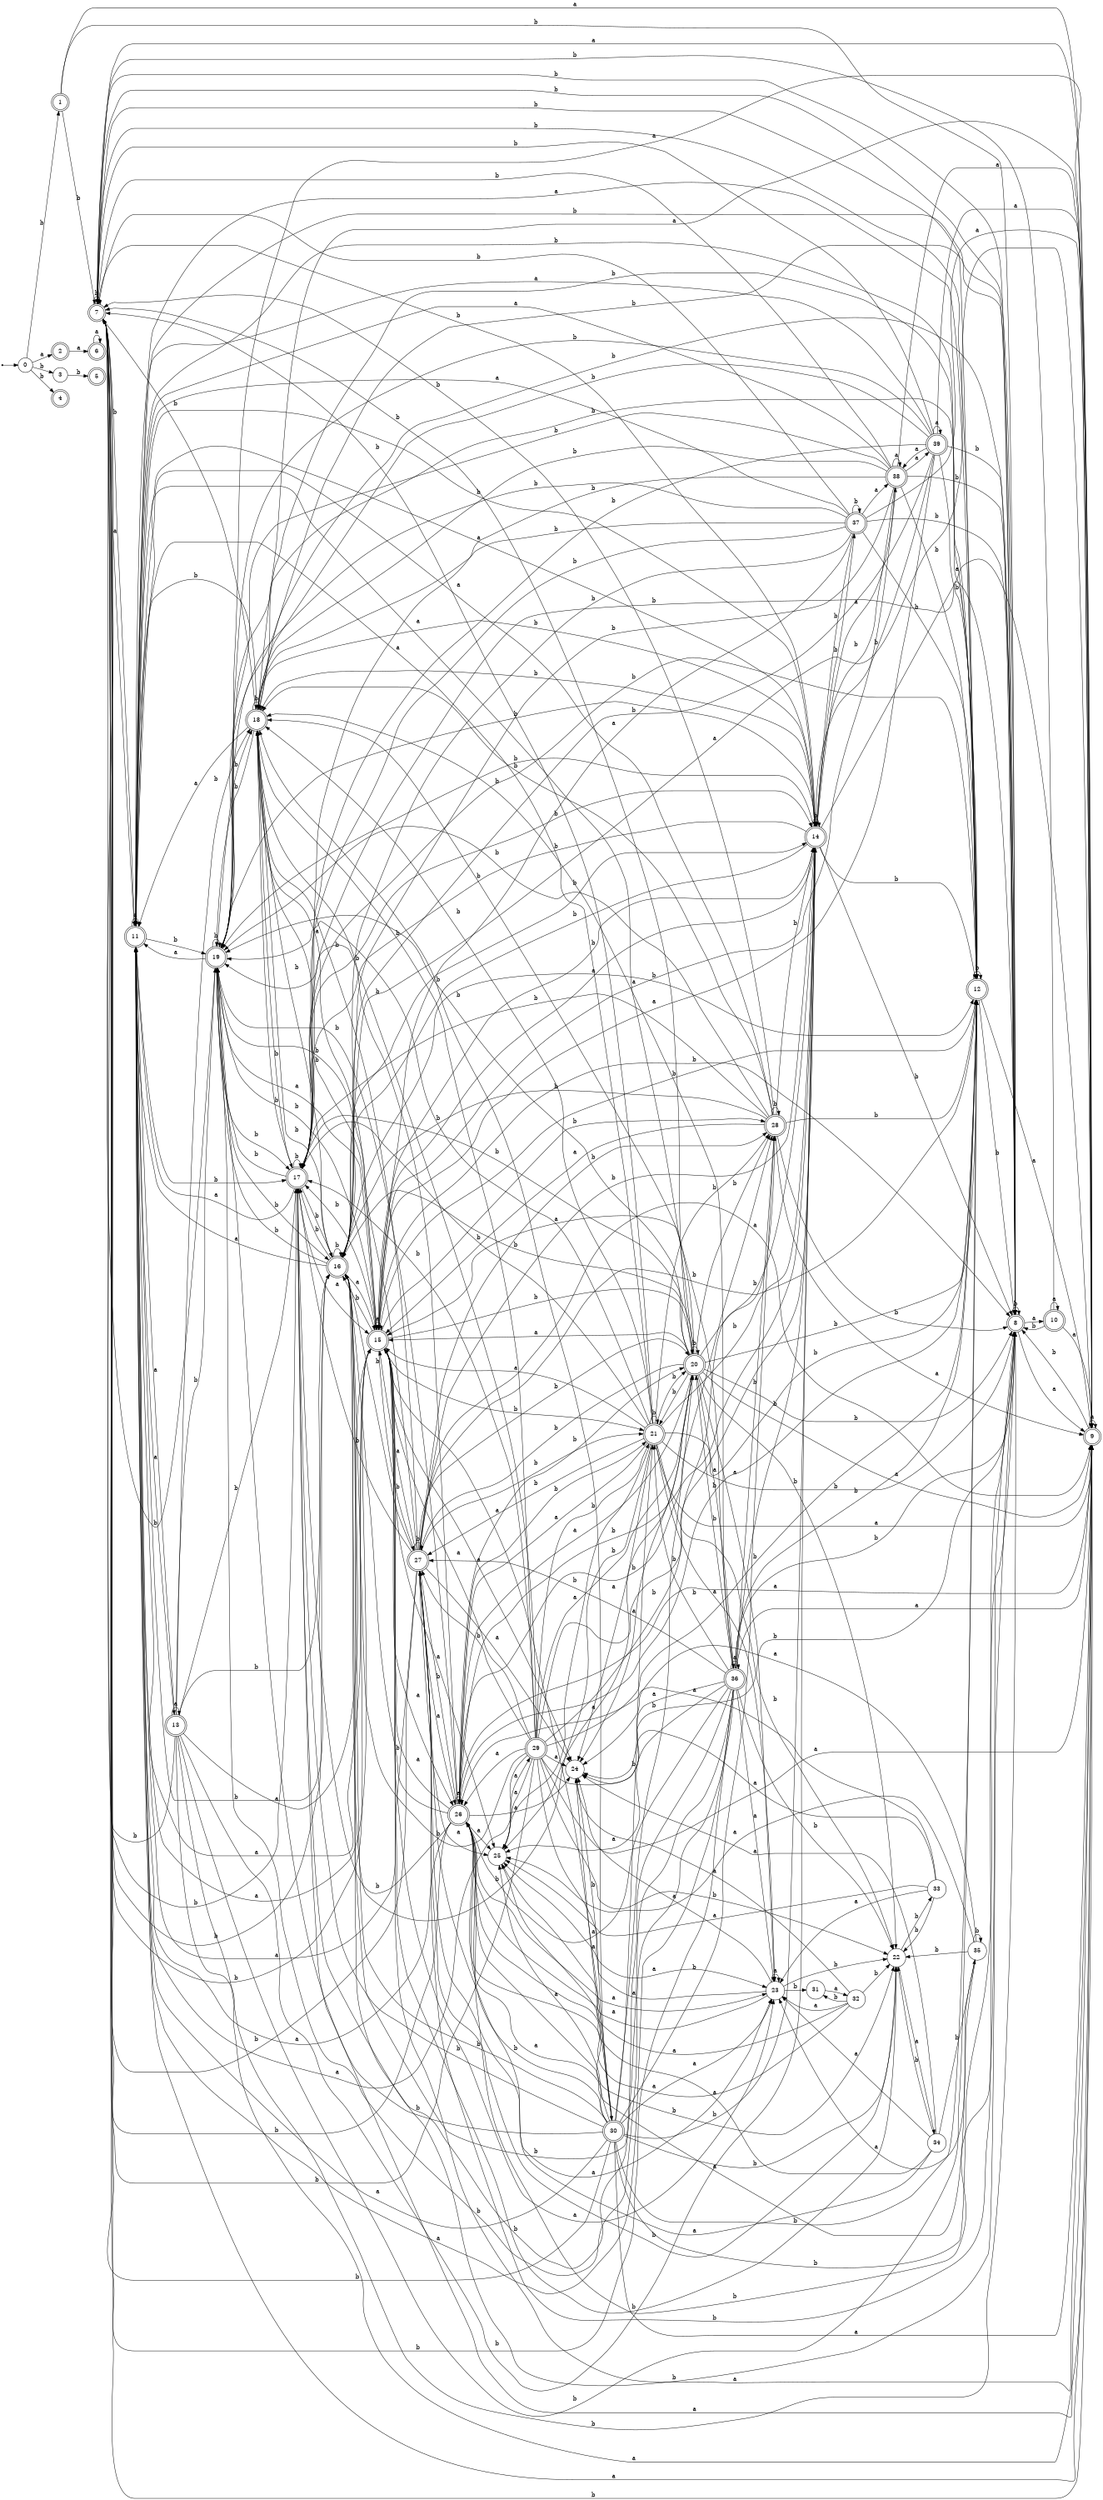 digraph finite_state_machine {
rankdir=LR;
size="20,20";
node [shape = point]; "dummy0"
node [shape = circle]; "0";
"dummy0" -> "0";
node [shape = doublecircle]; "1";node [shape = doublecircle]; "2";node [shape = circle]; "3";
node [shape = doublecircle]; "4";node [shape = doublecircle]; "5";node [shape = doublecircle]; "6";node [shape = doublecircle]; "7";node [shape = doublecircle]; "8";node [shape = doublecircle]; "9";node [shape = doublecircle]; "10";node [shape = doublecircle]; "11";node [shape = doublecircle]; "12";node [shape = doublecircle]; "13";node [shape = doublecircle]; "14";node [shape = doublecircle]; "15";node [shape = doublecircle]; "16";node [shape = doublecircle]; "17";node [shape = doublecircle]; "18";node [shape = doublecircle]; "19";node [shape = doublecircle]; "20";node [shape = doublecircle]; "21";node [shape = circle]; "22";
node [shape = circle]; "23";
node [shape = circle]; "24";
node [shape = circle]; "25";
node [shape = doublecircle]; "26";node [shape = doublecircle]; "27";node [shape = doublecircle]; "28";node [shape = doublecircle]; "29";node [shape = doublecircle]; "30";node [shape = circle]; "31";
node [shape = circle]; "32";
node [shape = circle]; "33";
node [shape = circle]; "34";
node [shape = circle]; "35";
node [shape = doublecircle]; "36";node [shape = doublecircle]; "37";node [shape = doublecircle]; "38";node [shape = doublecircle]; "39";"0" -> "1" [label = "b"];
 "0" -> "3" [label = "b"];
 "0" -> "4" [label = "b"];
 "0" -> "2" [label = "a"];
 "3" -> "5" [label = "b"];
 "2" -> "6" [label = "a"];
 "6" -> "6" [label = "a"];
 "1" -> "8" [label = "b"];
 "1" -> "7" [label = "b"];
 "1" -> "9" [label = "a"];
 "9" -> "9" [label = "a"];
 "9" -> "8" [label = "b"];
 "9" -> "7" [label = "b"];
 "8" -> "8" [label = "b"];
 "8" -> "7" [label = "b"];
 "8" -> "9" [label = "a"];
 "8" -> "10" [label = "a"];
 "10" -> "9" [label = "a"];
 "10" -> "10" [label = "a"];
 "10" -> "8" [label = "b"];
 "10" -> "7" [label = "b"];
 "7" -> "8" [label = "b"];
 "7" -> "12" [label = "b"];
 "7" -> "7" [label = "b"];
 "7" -> "9" [label = "a"];
 "7" -> "11" [label = "a"];
 "12" -> "8" [label = "b"];
 "12" -> "12" [label = "b"];
 "12" -> "7" [label = "b"];
 "12" -> "9" [label = "a"];
 "12" -> "11" [label = "a"];
 "11" -> "9" [label = "a"];
 "11" -> "11" [label = "a"];
 "11" -> "13" [label = "a"];
 "11" -> "15" [label = "a"];
 "11" -> "7" [label = "b"];
 "11" -> "8" [label = "b"];
 "11" -> "12" [label = "b"];
 "11" -> "14" [label = "b"];
 "11" -> "16" [label = "b"];
 "11" -> "17" [label = "b"];
 "11" -> "18" [label = "b"];
 "11" -> "19" [label = "b"];
 "19" -> "7" [label = "b"];
 "19" -> "8" [label = "b"];
 "19" -> "12" [label = "b"];
 "19" -> "14" [label = "b"];
 "19" -> "16" [label = "b"];
 "19" -> "17" [label = "b"];
 "19" -> "18" [label = "b"];
 "19" -> "19" [label = "b"];
 "19" -> "9" [label = "a"];
 "19" -> "11" [label = "a"];
 "19" -> "15" [label = "a"];
 "18" -> "7" [label = "b"];
 "18" -> "8" [label = "b"];
 "18" -> "12" [label = "b"];
 "18" -> "14" [label = "b"];
 "18" -> "16" [label = "b"];
 "18" -> "17" [label = "b"];
 "18" -> "18" [label = "b"];
 "18" -> "19" [label = "b"];
 "18" -> "9" [label = "a"];
 "18" -> "11" [label = "a"];
 "18" -> "15" [label = "a"];
 "17" -> "7" [label = "b"];
 "17" -> "8" [label = "b"];
 "17" -> "12" [label = "b"];
 "17" -> "14" [label = "b"];
 "17" -> "16" [label = "b"];
 "17" -> "17" [label = "b"];
 "17" -> "18" [label = "b"];
 "17" -> "19" [label = "b"];
 "17" -> "9" [label = "a"];
 "17" -> "11" [label = "a"];
 "17" -> "15" [label = "a"];
 "16" -> "7" [label = "b"];
 "16" -> "8" [label = "b"];
 "16" -> "12" [label = "b"];
 "16" -> "14" [label = "b"];
 "16" -> "16" [label = "b"];
 "16" -> "17" [label = "b"];
 "16" -> "18" [label = "b"];
 "16" -> "19" [label = "b"];
 "16" -> "9" [label = "a"];
 "16" -> "11" [label = "a"];
 "16" -> "15" [label = "a"];
 "15" -> "23" [label = "a"];
 "15" -> "24" [label = "a"];
 "15" -> "9" [label = "a"];
 "15" -> "26" [label = "a"];
 "15" -> "11" [label = "a"];
 "15" -> "25" [label = "a"];
 "15" -> "15" [label = "a"];
 "15" -> "7" [label = "b"];
 "15" -> "8" [label = "b"];
 "15" -> "12" [label = "b"];
 "15" -> "14" [label = "b"];
 "15" -> "16" [label = "b"];
 "15" -> "17" [label = "b"];
 "15" -> "18" [label = "b"];
 "15" -> "19" [label = "b"];
 "15" -> "20" [label = "b"];
 "15" -> "21" [label = "b"];
 "15" -> "22" [label = "b"];
 "15" -> "27" [label = "b"];
 "15" -> "28" [label = "b"];
 "28" -> "7" [label = "b"];
 "28" -> "8" [label = "b"];
 "28" -> "12" [label = "b"];
 "28" -> "14" [label = "b"];
 "28" -> "16" [label = "b"];
 "28" -> "17" [label = "b"];
 "28" -> "18" [label = "b"];
 "28" -> "19" [label = "b"];
 "28" -> "28" [label = "b"];
 "28" -> "9" [label = "a"];
 "28" -> "11" [label = "a"];
 "28" -> "15" [label = "a"];
 "27" -> "7" [label = "b"];
 "27" -> "8" [label = "b"];
 "27" -> "12" [label = "b"];
 "27" -> "14" [label = "b"];
 "27" -> "16" [label = "b"];
 "27" -> "17" [label = "b"];
 "27" -> "18" [label = "b"];
 "27" -> "19" [label = "b"];
 "27" -> "20" [label = "b"];
 "27" -> "21" [label = "b"];
 "27" -> "22" [label = "b"];
 "27" -> "27" [label = "b"];
 "27" -> "28" [label = "b"];
 "27" -> "23" [label = "a"];
 "27" -> "24" [label = "a"];
 "27" -> "9" [label = "a"];
 "27" -> "26" [label = "a"];
 "27" -> "11" [label = "a"];
 "27" -> "25" [label = "a"];
 "27" -> "15" [label = "a"];
 "26" -> "23" [label = "a"];
 "26" -> "24" [label = "a"];
 "26" -> "9" [label = "a"];
 "26" -> "26" [label = "a"];
 "26" -> "11" [label = "a"];
 "26" -> "25" [label = "a"];
 "26" -> "15" [label = "a"];
 "26" -> "7" [label = "b"];
 "26" -> "8" [label = "b"];
 "26" -> "12" [label = "b"];
 "26" -> "14" [label = "b"];
 "26" -> "16" [label = "b"];
 "26" -> "17" [label = "b"];
 "26" -> "18" [label = "b"];
 "26" -> "19" [label = "b"];
 "26" -> "20" [label = "b"];
 "26" -> "21" [label = "b"];
 "26" -> "22" [label = "b"];
 "26" -> "27" [label = "b"];
 "26" -> "28" [label = "b"];
 "25" -> "29" [label = "a"];
 "29" -> "23" [label = "a"];
 "29" -> "24" [label = "a"];
 "29" -> "9" [label = "a"];
 "29" -> "26" [label = "a"];
 "29" -> "11" [label = "a"];
 "29" -> "25" [label = "a"];
 "29" -> "15" [label = "a"];
 "29" -> "7" [label = "b"];
 "29" -> "8" [label = "b"];
 "29" -> "12" [label = "b"];
 "29" -> "14" [label = "b"];
 "29" -> "16" [label = "b"];
 "29" -> "17" [label = "b"];
 "29" -> "18" [label = "b"];
 "29" -> "19" [label = "b"];
 "29" -> "20" [label = "b"];
 "29" -> "21" [label = "b"];
 "29" -> "22" [label = "b"];
 "29" -> "27" [label = "b"];
 "29" -> "28" [label = "b"];
 "24" -> "30" [label = "b"];
 "30" -> "23" [label = "a"];
 "30" -> "24" [label = "a"];
 "30" -> "9" [label = "a"];
 "30" -> "26" [label = "a"];
 "30" -> "11" [label = "a"];
 "30" -> "25" [label = "a"];
 "30" -> "15" [label = "a"];
 "30" -> "7" [label = "b"];
 "30" -> "8" [label = "b"];
 "30" -> "12" [label = "b"];
 "30" -> "14" [label = "b"];
 "30" -> "16" [label = "b"];
 "30" -> "17" [label = "b"];
 "30" -> "18" [label = "b"];
 "30" -> "19" [label = "b"];
 "30" -> "20" [label = "b"];
 "30" -> "21" [label = "b"];
 "30" -> "22" [label = "b"];
 "30" -> "27" [label = "b"];
 "30" -> "28" [label = "b"];
 "23" -> "24" [label = "a"];
 "23" -> "25" [label = "a"];
 "23" -> "26" [label = "a"];
 "23" -> "23" [label = "a"];
 "23" -> "22" [label = "b"];
 "23" -> "31" [label = "b"];
 "31" -> "32" [label = "a"];
 "32" -> "22" [label = "b"];
 "32" -> "31" [label = "b"];
 "32" -> "24" [label = "a"];
 "32" -> "25" [label = "a"];
 "32" -> "26" [label = "a"];
 "32" -> "23" [label = "a"];
 "22" -> "33" [label = "b"];
 "22" -> "34" [label = "a"];
 "34" -> "35" [label = "b"];
 "34" -> "22" [label = "b"];
 "34" -> "24" [label = "a"];
 "34" -> "25" [label = "a"];
 "34" -> "26" [label = "a"];
 "34" -> "23" [label = "a"];
 "35" -> "35" [label = "b"];
 "35" -> "22" [label = "b"];
 "35" -> "24" [label = "a"];
 "35" -> "25" [label = "a"];
 "35" -> "26" [label = "a"];
 "35" -> "23" [label = "a"];
 "33" -> "22" [label = "b"];
 "33" -> "24" [label = "a"];
 "33" -> "25" [label = "a"];
 "33" -> "26" [label = "a"];
 "33" -> "23" [label = "a"];
 "21" -> "7" [label = "b"];
 "21" -> "8" [label = "b"];
 "21" -> "12" [label = "b"];
 "21" -> "14" [label = "b"];
 "21" -> "16" [label = "b"];
 "21" -> "17" [label = "b"];
 "21" -> "18" [label = "b"];
 "21" -> "19" [label = "b"];
 "21" -> "20" [label = "b"];
 "21" -> "21" [label = "b"];
 "21" -> "22" [label = "b"];
 "21" -> "27" [label = "b"];
 "21" -> "28" [label = "b"];
 "21" -> "23" [label = "a"];
 "21" -> "24" [label = "a"];
 "21" -> "9" [label = "a"];
 "21" -> "26" [label = "a"];
 "21" -> "11" [label = "a"];
 "21" -> "25" [label = "a"];
 "21" -> "15" [label = "a"];
 "20" -> "7" [label = "b"];
 "20" -> "8" [label = "b"];
 "20" -> "12" [label = "b"];
 "20" -> "14" [label = "b"];
 "20" -> "16" [label = "b"];
 "20" -> "17" [label = "b"];
 "20" -> "18" [label = "b"];
 "20" -> "19" [label = "b"];
 "20" -> "20" [label = "b"];
 "20" -> "21" [label = "b"];
 "20" -> "22" [label = "b"];
 "20" -> "27" [label = "b"];
 "20" -> "28" [label = "b"];
 "20" -> "36" [label = "a"];
 "20" -> "9" [label = "a"];
 "20" -> "11" [label = "a"];
 "20" -> "15" [label = "a"];
 "20" -> "23" [label = "a"];
 "20" -> "24" [label = "a"];
 "20" -> "25" [label = "a"];
 "20" -> "26" [label = "a"];
 "36" -> "36" [label = "a"];
 "36" -> "9" [label = "a"];
 "36" -> "11" [label = "a"];
 "36" -> "15" [label = "a"];
 "36" -> "23" [label = "a"];
 "36" -> "24" [label = "a"];
 "36" -> "25" [label = "a"];
 "36" -> "26" [label = "a"];
 "36" -> "7" [label = "b"];
 "36" -> "8" [label = "b"];
 "36" -> "12" [label = "b"];
 "36" -> "14" [label = "b"];
 "36" -> "16" [label = "b"];
 "36" -> "17" [label = "b"];
 "36" -> "18" [label = "b"];
 "36" -> "19" [label = "b"];
 "36" -> "20" [label = "b"];
 "36" -> "21" [label = "b"];
 "36" -> "22" [label = "b"];
 "36" -> "27" [label = "b"];
 "36" -> "28" [label = "b"];
 "14" -> "37" [label = "b"];
 "14" -> "7" [label = "b"];
 "14" -> "8" [label = "b"];
 "14" -> "12" [label = "b"];
 "14" -> "14" [label = "b"];
 "14" -> "16" [label = "b"];
 "14" -> "17" [label = "b"];
 "14" -> "18" [label = "b"];
 "14" -> "19" [label = "b"];
 "14" -> "9" [label = "a"];
 "14" -> "11" [label = "a"];
 "14" -> "38" [label = "a"];
 "14" -> "15" [label = "a"];
 "38" -> "38" [label = "a"];
 "38" -> "39" [label = "a"];
 "38" -> "9" [label = "a"];
 "38" -> "11" [label = "a"];
 "38" -> "15" [label = "a"];
 "38" -> "7" [label = "b"];
 "38" -> "8" [label = "b"];
 "38" -> "12" [label = "b"];
 "38" -> "14" [label = "b"];
 "38" -> "16" [label = "b"];
 "38" -> "17" [label = "b"];
 "38" -> "18" [label = "b"];
 "38" -> "19" [label = "b"];
 "39" -> "38" [label = "a"];
 "39" -> "39" [label = "a"];
 "39" -> "9" [label = "a"];
 "39" -> "11" [label = "a"];
 "39" -> "15" [label = "a"];
 "39" -> "7" [label = "b"];
 "39" -> "8" [label = "b"];
 "39" -> "12" [label = "b"];
 "39" -> "14" [label = "b"];
 "39" -> "16" [label = "b"];
 "39" -> "17" [label = "b"];
 "39" -> "18" [label = "b"];
 "39" -> "19" [label = "b"];
 "37" -> "37" [label = "b"];
 "37" -> "7" [label = "b"];
 "37" -> "8" [label = "b"];
 "37" -> "12" [label = "b"];
 "37" -> "14" [label = "b"];
 "37" -> "16" [label = "b"];
 "37" -> "17" [label = "b"];
 "37" -> "18" [label = "b"];
 "37" -> "19" [label = "b"];
 "37" -> "9" [label = "a"];
 "37" -> "11" [label = "a"];
 "37" -> "38" [label = "a"];
 "37" -> "15" [label = "a"];
 "13" -> "9" [label = "a"];
 "13" -> "11" [label = "a"];
 "13" -> "13" [label = "a"];
 "13" -> "15" [label = "a"];
 "13" -> "7" [label = "b"];
 "13" -> "8" [label = "b"];
 "13" -> "12" [label = "b"];
 "13" -> "14" [label = "b"];
 "13" -> "16" [label = "b"];
 "13" -> "17" [label = "b"];
 "13" -> "18" [label = "b"];
 "13" -> "19" [label = "b"];
 }
